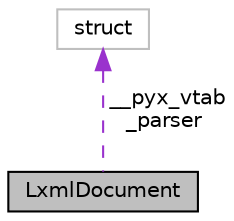 digraph "LxmlDocument"
{
 // LATEX_PDF_SIZE
  edge [fontname="Helvetica",fontsize="10",labelfontname="Helvetica",labelfontsize="10"];
  node [fontname="Helvetica",fontsize="10",shape=record];
  Node1 [label="LxmlDocument",height=0.2,width=0.4,color="black", fillcolor="grey75", style="filled", fontcolor="black",tooltip=" "];
  Node2 -> Node1 [dir="back",color="darkorchid3",fontsize="10",style="dashed",label=" __pyx_vtab\n_parser" ];
  Node2 [label="struct",height=0.2,width=0.4,color="grey75", fillcolor="white", style="filled",tooltip=" "];
}
